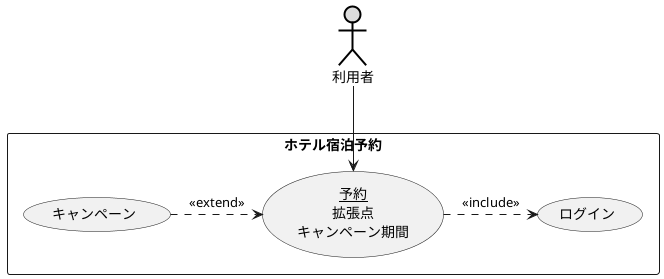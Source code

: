@startuml キャンペーン
actor 利用者 #DDDDDD;line:black;line.bold;
rectangle ホテル宿泊予約{
    usecase ログイン
    usecase キャンペーン
    usecase (<u>予約</u>\n拡張点\nキャンペーン期間) as input
}
  利用者-->input
  キャンペーン .> input : << extend >>
 input .> ログイン : << include >>
@enduml